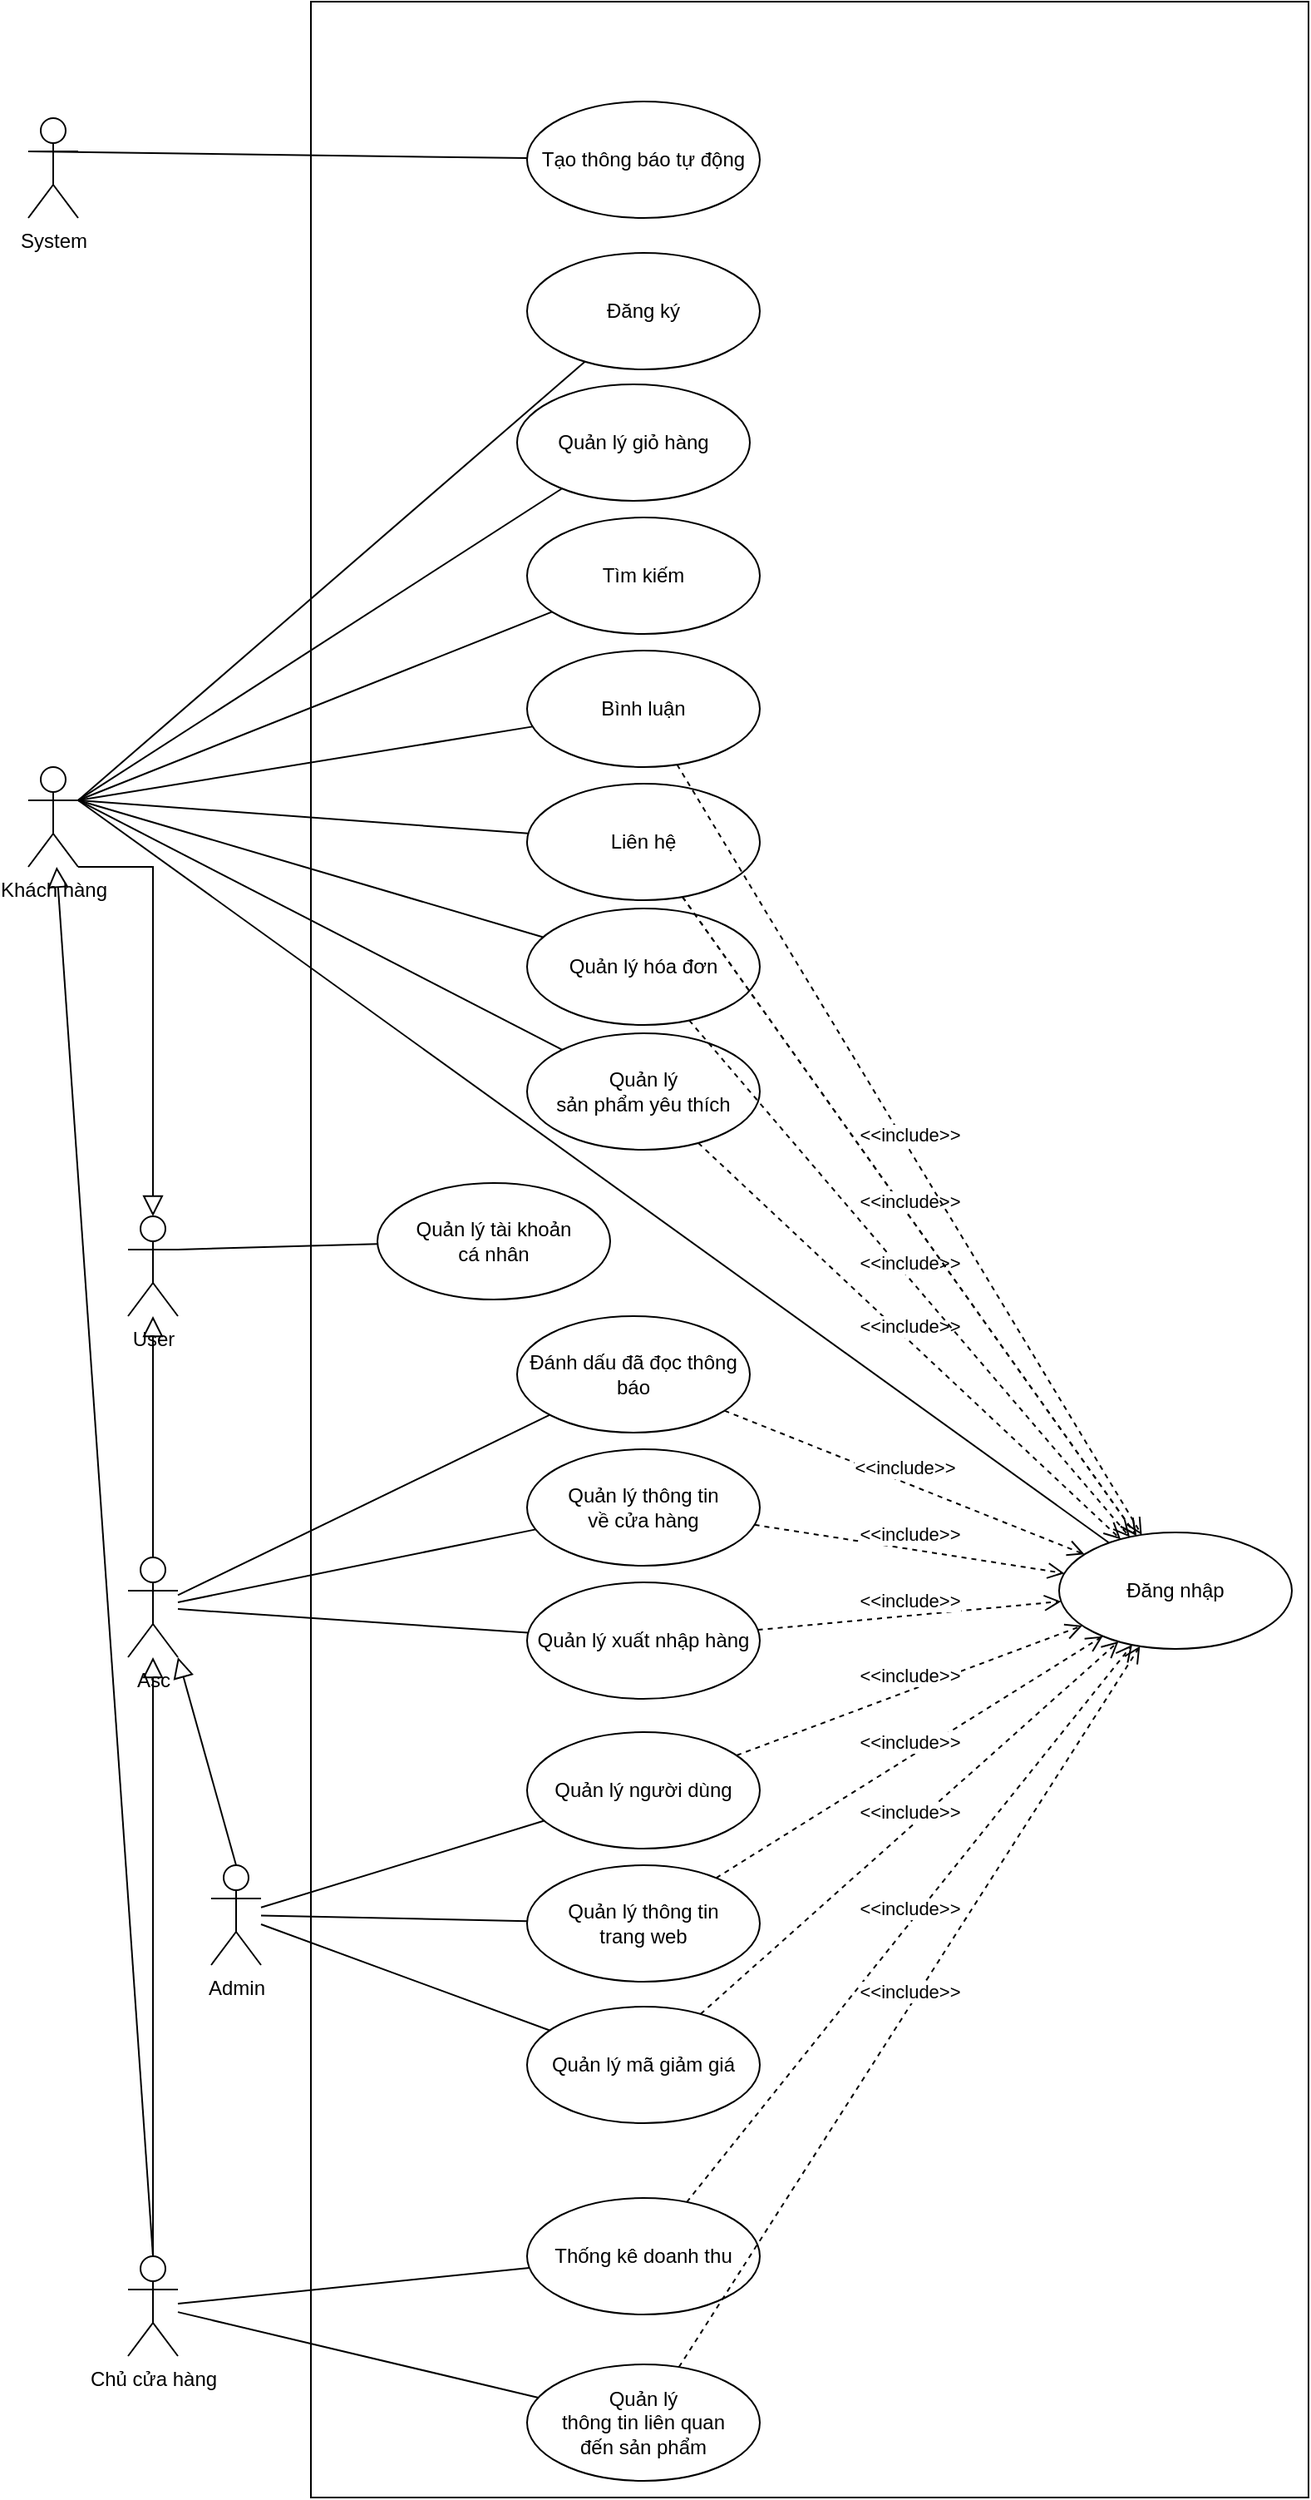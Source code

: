 <mxfile version="14.1.8" type="github">
  <diagram id="ZaTd-afZjSHniXt2iRxn" name="Page-1">
    <mxGraphModel dx="3197" dy="2574" grid="1" gridSize="10" guides="1" tooltips="1" connect="1" arrows="1" fold="1" page="1" pageScale="1" pageWidth="827" pageHeight="1169" math="0" shadow="0">
      <root>
        <mxCell id="0" />
        <mxCell id="1" parent="0" />
        <mxCell id="6qkOXNhCleOBsg4YsyJ7-81" value="" style="rounded=0;whiteSpace=wrap;html=1;fillColor=none;" vertex="1" parent="1">
          <mxGeometry x="150" y="-770" width="600" height="1500" as="geometry" />
        </mxCell>
        <mxCell id="6qkOXNhCleOBsg4YsyJ7-74" style="edgeStyle=orthogonalEdgeStyle;rounded=0;jumpStyle=none;orthogonalLoop=1;jettySize=auto;html=1;startSize=6;endArrow=block;endFill=0;endSize=10;strokeColor=#000000;" edge="1" parent="1" source="6qkOXNhCleOBsg4YsyJ7-4" target="6qkOXNhCleOBsg4YsyJ7-71">
          <mxGeometry relative="1" as="geometry" />
        </mxCell>
        <mxCell id="6qkOXNhCleOBsg4YsyJ7-4" value="Asc" style="shape=umlActor;verticalLabelPosition=bottom;verticalAlign=top;html=1;" vertex="1" parent="1">
          <mxGeometry x="40" y="165" width="30" height="60" as="geometry" />
        </mxCell>
        <mxCell id="6qkOXNhCleOBsg4YsyJ7-5" value="Admin" style="shape=umlActor;verticalLabelPosition=bottom;verticalAlign=top;html=1;" vertex="1" parent="1">
          <mxGeometry x="90" y="350" width="30" height="60" as="geometry" />
        </mxCell>
        <mxCell id="6qkOXNhCleOBsg4YsyJ7-8" value="" style="endArrow=block;html=1;endFill=0;exitX=0.5;exitY=0;exitDx=0;exitDy=0;exitPerimeter=0;entryX=1;entryY=1;entryDx=0;entryDy=0;entryPerimeter=0;endSize=10;" edge="1" parent="1" source="6qkOXNhCleOBsg4YsyJ7-5" target="6qkOXNhCleOBsg4YsyJ7-4">
          <mxGeometry width="50" height="50" relative="1" as="geometry">
            <mxPoint x="200" y="385" as="sourcePoint" />
            <mxPoint x="80" y="295" as="targetPoint" />
          </mxGeometry>
        </mxCell>
        <mxCell id="6qkOXNhCleOBsg4YsyJ7-10" style="edgeStyle=orthogonalEdgeStyle;rounded=0;orthogonalLoop=1;jettySize=auto;html=1;endArrow=block;endFill=0;endSize=10;" edge="1" parent="1" source="6qkOXNhCleOBsg4YsyJ7-9" target="6qkOXNhCleOBsg4YsyJ7-4">
          <mxGeometry relative="1" as="geometry" />
        </mxCell>
        <mxCell id="6qkOXNhCleOBsg4YsyJ7-9" value="Chủ cửa hàng" style="shape=umlActor;verticalLabelPosition=bottom;verticalAlign=top;html=1;" vertex="1" parent="1">
          <mxGeometry x="40" y="585" width="30" height="60" as="geometry" />
        </mxCell>
        <mxCell id="6qkOXNhCleOBsg4YsyJ7-11" value="&lt;div&gt;Quản lý thông tin &lt;br&gt;&lt;/div&gt;&lt;div&gt;về cửa hàng&lt;br&gt;&lt;/div&gt;" style="ellipse;whiteSpace=wrap;html=1;" vertex="1" parent="1">
          <mxGeometry x="280" y="100" width="140" height="70" as="geometry" />
        </mxCell>
        <mxCell id="6qkOXNhCleOBsg4YsyJ7-13" value="" style="endArrow=none;html=1;" edge="1" parent="1" source="6qkOXNhCleOBsg4YsyJ7-4" target="6qkOXNhCleOBsg4YsyJ7-11">
          <mxGeometry width="50" height="50" relative="1" as="geometry">
            <mxPoint x="200" y="315" as="sourcePoint" />
            <mxPoint x="250" y="265" as="targetPoint" />
          </mxGeometry>
        </mxCell>
        <mxCell id="6qkOXNhCleOBsg4YsyJ7-14" value="Quản lý người dùng" style="ellipse;whiteSpace=wrap;html=1;" vertex="1" parent="1">
          <mxGeometry x="280" y="270" width="140" height="70" as="geometry" />
        </mxCell>
        <mxCell id="6qkOXNhCleOBsg4YsyJ7-15" value="&lt;div&gt;Quản lý thông tin&lt;/div&gt;&lt;div&gt;trang web&lt;br&gt;&lt;/div&gt;" style="ellipse;whiteSpace=wrap;html=1;" vertex="1" parent="1">
          <mxGeometry x="280" y="350" width="140" height="70" as="geometry" />
        </mxCell>
        <mxCell id="6qkOXNhCleOBsg4YsyJ7-17" value="" style="endArrow=none;html=1;" edge="1" parent="1" source="6qkOXNhCleOBsg4YsyJ7-5" target="6qkOXNhCleOBsg4YsyJ7-14">
          <mxGeometry width="50" height="50" relative="1" as="geometry">
            <mxPoint x="200" y="315" as="sourcePoint" />
            <mxPoint x="250" y="265" as="targetPoint" />
          </mxGeometry>
        </mxCell>
        <mxCell id="6qkOXNhCleOBsg4YsyJ7-18" value="" style="endArrow=none;html=1;" edge="1" parent="1" source="6qkOXNhCleOBsg4YsyJ7-5" target="6qkOXNhCleOBsg4YsyJ7-15">
          <mxGeometry width="50" height="50" relative="1" as="geometry">
            <mxPoint x="200" y="455" as="sourcePoint" />
            <mxPoint x="250" y="405" as="targetPoint" />
          </mxGeometry>
        </mxCell>
        <mxCell id="6qkOXNhCleOBsg4YsyJ7-76" style="edgeStyle=orthogonalEdgeStyle;rounded=0;jumpStyle=none;orthogonalLoop=1;jettySize=auto;html=1;entryX=0.5;entryY=0;entryDx=0;entryDy=0;entryPerimeter=0;startSize=6;endArrow=block;endFill=0;endSize=10;strokeColor=#000000;" edge="1" parent="1" source="6qkOXNhCleOBsg4YsyJ7-19" target="6qkOXNhCleOBsg4YsyJ7-71">
          <mxGeometry relative="1" as="geometry">
            <Array as="points">
              <mxPoint x="55" y="-250" />
            </Array>
          </mxGeometry>
        </mxCell>
        <mxCell id="6qkOXNhCleOBsg4YsyJ7-19" value="Khách hàng" style="shape=umlActor;verticalLabelPosition=bottom;verticalAlign=top;html=1;" vertex="1" parent="1">
          <mxGeometry x="-20" y="-310" width="30" height="60" as="geometry" />
        </mxCell>
        <mxCell id="6qkOXNhCleOBsg4YsyJ7-20" value="Đăng nhập" style="ellipse;whiteSpace=wrap;html=1;" vertex="1" parent="1">
          <mxGeometry x="600" y="150" width="140" height="70" as="geometry" />
        </mxCell>
        <mxCell id="6qkOXNhCleOBsg4YsyJ7-21" value="Đăng ký" style="ellipse;whiteSpace=wrap;html=1;" vertex="1" parent="1">
          <mxGeometry x="280" y="-619" width="140" height="70" as="geometry" />
        </mxCell>
        <mxCell id="6qkOXNhCleOBsg4YsyJ7-23" value="Tìm kiếm" style="ellipse;whiteSpace=wrap;html=1;" vertex="1" parent="1">
          <mxGeometry x="280" y="-460" width="140" height="70" as="geometry" />
        </mxCell>
        <mxCell id="6qkOXNhCleOBsg4YsyJ7-24" value="System" style="shape=umlActor;verticalLabelPosition=bottom;verticalAlign=top;html=1;" vertex="1" parent="1">
          <mxGeometry x="-20" y="-700" width="30" height="60" as="geometry" />
        </mxCell>
        <mxCell id="6qkOXNhCleOBsg4YsyJ7-25" value="Tạo thông báo tự động" style="ellipse;whiteSpace=wrap;html=1;" vertex="1" parent="1">
          <mxGeometry x="280" y="-710" width="140" height="70" as="geometry" />
        </mxCell>
        <mxCell id="6qkOXNhCleOBsg4YsyJ7-26" value="" style="endArrow=none;html=1;entryX=0;entryY=0.333;entryDx=0;entryDy=0;entryPerimeter=0;" edge="1" parent="1" source="6qkOXNhCleOBsg4YsyJ7-25" target="6qkOXNhCleOBsg4YsyJ7-24">
          <mxGeometry width="50" height="50" relative="1" as="geometry">
            <mxPoint x="320" y="445" as="sourcePoint" />
            <mxPoint x="735" y="575" as="targetPoint" />
          </mxGeometry>
        </mxCell>
        <mxCell id="6qkOXNhCleOBsg4YsyJ7-28" value="" style="endArrow=none;html=1;entryX=1;entryY=0.333;entryDx=0;entryDy=0;entryPerimeter=0;" edge="1" parent="1" source="6qkOXNhCleOBsg4YsyJ7-20" target="6qkOXNhCleOBsg4YsyJ7-19">
          <mxGeometry width="50" height="50" relative="1" as="geometry">
            <mxPoint x="364" y="-720" as="sourcePoint" />
            <mxPoint x="634" y="-890" as="targetPoint" />
          </mxGeometry>
        </mxCell>
        <mxCell id="6qkOXNhCleOBsg4YsyJ7-29" value="" style="endArrow=none;html=1;entryX=1;entryY=0.333;entryDx=0;entryDy=0;entryPerimeter=0;" edge="1" parent="1" source="6qkOXNhCleOBsg4YsyJ7-21" target="6qkOXNhCleOBsg4YsyJ7-19">
          <mxGeometry width="50" height="50" relative="1" as="geometry">
            <mxPoint x="577.245" y="-890.0" as="sourcePoint" />
            <mxPoint x="644" y="-873.621" as="targetPoint" />
          </mxGeometry>
        </mxCell>
        <mxCell id="6qkOXNhCleOBsg4YsyJ7-30" value="" style="endArrow=none;html=1;entryX=1;entryY=0.333;entryDx=0;entryDy=0;entryPerimeter=0;" edge="1" parent="1" source="6qkOXNhCleOBsg4YsyJ7-22" target="6qkOXNhCleOBsg4YsyJ7-19">
          <mxGeometry width="50" height="50" relative="1" as="geometry">
            <mxPoint x="567.437" y="-847.608" as="sourcePoint" />
            <mxPoint x="634" y="-890" as="targetPoint" />
          </mxGeometry>
        </mxCell>
        <mxCell id="6qkOXNhCleOBsg4YsyJ7-31" value="" style="endArrow=none;html=1;entryX=1;entryY=0.333;entryDx=0;entryDy=0;entryPerimeter=0;" edge="1" parent="1" source="6qkOXNhCleOBsg4YsyJ7-23" target="6qkOXNhCleOBsg4YsyJ7-19">
          <mxGeometry width="50" height="50" relative="1" as="geometry">
            <mxPoint x="544.367" y="-776.535" as="sourcePoint" />
            <mxPoint x="634" y="-890" as="targetPoint" />
          </mxGeometry>
        </mxCell>
        <mxCell id="6qkOXNhCleOBsg4YsyJ7-34" value="" style="endArrow=block;html=1;strokeColor=#000000;exitX=0.5;exitY=0;exitDx=0;exitDy=0;exitPerimeter=0;endFill=0;endSize=10;" edge="1" parent="1" source="6qkOXNhCleOBsg4YsyJ7-9" target="6qkOXNhCleOBsg4YsyJ7-19">
          <mxGeometry width="50" height="50" relative="1" as="geometry">
            <mxPoint x="470" y="880" as="sourcePoint" />
            <mxPoint x="520" y="830" as="targetPoint" />
          </mxGeometry>
        </mxCell>
        <mxCell id="6qkOXNhCleOBsg4YsyJ7-35" value="Quản lý xuất nhập hàng" style="ellipse;whiteSpace=wrap;html=1;" vertex="1" parent="1">
          <mxGeometry x="280" y="180" width="140" height="70" as="geometry" />
        </mxCell>
        <mxCell id="6qkOXNhCleOBsg4YsyJ7-36" value="" style="endArrow=none;html=1;" edge="1" parent="1" source="6qkOXNhCleOBsg4YsyJ7-4" target="6qkOXNhCleOBsg4YsyJ7-35">
          <mxGeometry width="50" height="50" relative="1" as="geometry">
            <mxPoint x="80" y="203.902" as="sourcePoint" />
            <mxPoint x="200.738" y="195.068" as="targetPoint" />
          </mxGeometry>
        </mxCell>
        <mxCell id="6qkOXNhCleOBsg4YsyJ7-37" value="Thống kê doanh thu" style="ellipse;whiteSpace=wrap;html=1;" vertex="1" parent="1">
          <mxGeometry x="280" y="550" width="140" height="70" as="geometry" />
        </mxCell>
        <mxCell id="6qkOXNhCleOBsg4YsyJ7-39" value="" style="endArrow=none;html=1;strokeColor=#000000;" edge="1" parent="1" source="6qkOXNhCleOBsg4YsyJ7-9" target="6qkOXNhCleOBsg4YsyJ7-37">
          <mxGeometry width="50" height="50" relative="1" as="geometry">
            <mxPoint x="420" y="865" as="sourcePoint" />
            <mxPoint x="470" y="815" as="targetPoint" />
          </mxGeometry>
        </mxCell>
        <mxCell id="6qkOXNhCleOBsg4YsyJ7-40" value="&lt;div&gt;Quản lý &lt;br&gt;&lt;/div&gt;&lt;div&gt;thông tin liên quan&lt;/div&gt;&lt;div&gt;đến sản phẩm&lt;br&gt;&lt;/div&gt;" style="ellipse;whiteSpace=wrap;html=1;" vertex="1" parent="1">
          <mxGeometry x="280" y="650" width="140" height="70" as="geometry" />
        </mxCell>
        <mxCell id="6qkOXNhCleOBsg4YsyJ7-41" value="" style="endArrow=none;html=1;strokeColor=#000000;" edge="1" parent="1" source="6qkOXNhCleOBsg4YsyJ7-9" target="6qkOXNhCleOBsg4YsyJ7-40">
          <mxGeometry width="50" height="50" relative="1" as="geometry">
            <mxPoint x="80" y="625.349" as="sourcePoint" />
            <mxPoint x="210.076" y="628.374" as="targetPoint" />
          </mxGeometry>
        </mxCell>
        <mxCell id="6qkOXNhCleOBsg4YsyJ7-42" value="Quản lý mã giảm giá" style="ellipse;whiteSpace=wrap;html=1;" vertex="1" parent="1">
          <mxGeometry x="280" y="435" width="140" height="70" as="geometry" />
        </mxCell>
        <mxCell id="6qkOXNhCleOBsg4YsyJ7-43" value="" style="endArrow=none;html=1;" edge="1" parent="1" source="6qkOXNhCleOBsg4YsyJ7-5" target="6qkOXNhCleOBsg4YsyJ7-42">
          <mxGeometry width="50" height="50" relative="1" as="geometry">
            <mxPoint x="130" y="393.636" as="sourcePoint" />
            <mxPoint x="217.013" y="414.73" as="targetPoint" />
          </mxGeometry>
        </mxCell>
        <mxCell id="6qkOXNhCleOBsg4YsyJ7-44" value="&lt;div&gt;Bình luận&lt;/div&gt;" style="ellipse;whiteSpace=wrap;html=1;" vertex="1" parent="1">
          <mxGeometry x="280" y="-380" width="140" height="70" as="geometry" />
        </mxCell>
        <mxCell id="6qkOXNhCleOBsg4YsyJ7-45" value="" style="endArrow=none;html=1;entryX=1;entryY=0.333;entryDx=0;entryDy=0;entryPerimeter=0;" edge="1" parent="1" source="6qkOXNhCleOBsg4YsyJ7-44" target="6qkOXNhCleOBsg4YsyJ7-19">
          <mxGeometry width="50" height="50" relative="1" as="geometry">
            <mxPoint x="233.313" y="-373.481" as="sourcePoint" />
            <mxPoint x="30" y="-530" as="targetPoint" />
          </mxGeometry>
        </mxCell>
        <mxCell id="6qkOXNhCleOBsg4YsyJ7-46" value="Quản lý giỏ hàng" style="ellipse;whiteSpace=wrap;html=1;" vertex="1" parent="1">
          <mxGeometry x="274" y="-540" width="140" height="70" as="geometry" />
        </mxCell>
        <mxCell id="6qkOXNhCleOBsg4YsyJ7-47" value="Quản lý hóa đơn" style="ellipse;whiteSpace=wrap;html=1;" vertex="1" parent="1">
          <mxGeometry x="280" y="-225" width="140" height="70" as="geometry" />
        </mxCell>
        <mxCell id="6qkOXNhCleOBsg4YsyJ7-48" value="&lt;div&gt;Quản lý &lt;br&gt;&lt;/div&gt;&lt;div&gt;sản phẩm yêu thích&lt;/div&gt;" style="ellipse;whiteSpace=wrap;html=1;" vertex="1" parent="1">
          <mxGeometry x="280" y="-150" width="140" height="70" as="geometry" />
        </mxCell>
        <mxCell id="6qkOXNhCleOBsg4YsyJ7-49" value="Đánh dấu đã đọc thông báo" style="ellipse;whiteSpace=wrap;html=1;" vertex="1" parent="1">
          <mxGeometry x="274" y="20" width="140" height="70" as="geometry" />
        </mxCell>
        <mxCell id="6qkOXNhCleOBsg4YsyJ7-50" value="" style="endArrow=none;html=1;" edge="1" parent="1" source="6qkOXNhCleOBsg4YsyJ7-4" target="6qkOXNhCleOBsg4YsyJ7-49">
          <mxGeometry width="50" height="50" relative="1" as="geometry">
            <mxPoint x="80" y="201.949" as="sourcePoint" />
            <mxPoint x="295.159" y="158.188" as="targetPoint" />
          </mxGeometry>
        </mxCell>
        <mxCell id="6qkOXNhCleOBsg4YsyJ7-51" value="" style="endArrow=none;html=1;entryX=1;entryY=0.333;entryDx=0;entryDy=0;entryPerimeter=0;" edge="1" parent="1" source="6qkOXNhCleOBsg4YsyJ7-46" target="6qkOXNhCleOBsg4YsyJ7-19">
          <mxGeometry width="50" height="50" relative="1" as="geometry">
            <mxPoint x="311.41" y="-327.776" as="sourcePoint" />
            <mxPoint x="114" y="-460" as="targetPoint" />
          </mxGeometry>
        </mxCell>
        <mxCell id="6qkOXNhCleOBsg4YsyJ7-52" value="" style="endArrow=none;html=1;entryX=1;entryY=0.333;entryDx=0;entryDy=0;entryPerimeter=0;" edge="1" parent="1" source="6qkOXNhCleOBsg4YsyJ7-47" target="6qkOXNhCleOBsg4YsyJ7-19">
          <mxGeometry width="50" height="50" relative="1" as="geometry">
            <mxPoint x="322.142" y="-256.165" as="sourcePoint" />
            <mxPoint x="124" y="-450" as="targetPoint" />
          </mxGeometry>
        </mxCell>
        <mxCell id="6qkOXNhCleOBsg4YsyJ7-53" value="" style="endArrow=none;html=1;entryX=1;entryY=0.333;entryDx=0;entryDy=0;entryPerimeter=0;" edge="1" parent="1" source="6qkOXNhCleOBsg4YsyJ7-48" target="6qkOXNhCleOBsg4YsyJ7-19">
          <mxGeometry width="50" height="50" relative="1" as="geometry">
            <mxPoint x="329.304" y="-177.749" as="sourcePoint" />
            <mxPoint x="124" y="-450" as="targetPoint" />
          </mxGeometry>
        </mxCell>
        <mxCell id="6qkOXNhCleOBsg4YsyJ7-57" value="&amp;lt;&amp;lt;include&amp;gt;&amp;gt;" style="html=1;verticalAlign=bottom;endArrow=open;dashed=1;endSize=8;strokeColor=#000000;" edge="1" parent="1" source="6qkOXNhCleOBsg4YsyJ7-49" target="6qkOXNhCleOBsg4YsyJ7-20">
          <mxGeometry relative="1" as="geometry">
            <mxPoint x="740" y="100" as="sourcePoint" />
            <mxPoint x="660" y="100" as="targetPoint" />
          </mxGeometry>
        </mxCell>
        <mxCell id="6qkOXNhCleOBsg4YsyJ7-59" value="&amp;lt;&amp;lt;include&amp;gt;&amp;gt;" style="html=1;verticalAlign=bottom;endArrow=open;dashed=1;endSize=8;strokeColor=#000000;" edge="1" parent="1" source="6qkOXNhCleOBsg4YsyJ7-11" target="6qkOXNhCleOBsg4YsyJ7-20">
          <mxGeometry relative="1" as="geometry">
            <mxPoint x="399.543" y="91.579" as="sourcePoint" />
            <mxPoint x="564.515" y="188.396" as="targetPoint" />
          </mxGeometry>
        </mxCell>
        <mxCell id="6qkOXNhCleOBsg4YsyJ7-60" value="&amp;lt;&amp;lt;include&amp;gt;&amp;gt;" style="html=1;verticalAlign=bottom;endArrow=open;dashed=1;endSize=8;strokeColor=#000000;" edge="1" parent="1" source="6qkOXNhCleOBsg4YsyJ7-35" target="6qkOXNhCleOBsg4YsyJ7-20">
          <mxGeometry relative="1" as="geometry">
            <mxPoint x="421.159" y="162.026" as="sourcePoint" />
            <mxPoint x="548.873" y="197.945" as="targetPoint" />
          </mxGeometry>
        </mxCell>
        <mxCell id="6qkOXNhCleOBsg4YsyJ7-61" value="&amp;lt;&amp;lt;include&amp;gt;&amp;gt;" style="html=1;verticalAlign=bottom;endArrow=open;dashed=1;endSize=8;strokeColor=#000000;" edge="1" parent="1" source="6qkOXNhCleOBsg4YsyJ7-14" target="6qkOXNhCleOBsg4YsyJ7-20">
          <mxGeometry relative="1" as="geometry">
            <mxPoint x="429.795" y="222.326" as="sourcePoint" />
            <mxPoint x="540.208" y="217.699" as="targetPoint" />
          </mxGeometry>
        </mxCell>
        <mxCell id="6qkOXNhCleOBsg4YsyJ7-62" value="&amp;lt;&amp;lt;include&amp;gt;&amp;gt;" style="html=1;verticalAlign=bottom;endArrow=open;dashed=1;endSize=8;strokeColor=#000000;" edge="1" parent="1" source="6qkOXNhCleOBsg4YsyJ7-15" target="6qkOXNhCleOBsg4YsyJ7-20">
          <mxGeometry relative="1" as="geometry">
            <mxPoint x="414.699" y="293.159" as="sourcePoint" />
            <mxPoint x="555.369" y="236.883" as="targetPoint" />
          </mxGeometry>
        </mxCell>
        <mxCell id="6qkOXNhCleOBsg4YsyJ7-63" value="&amp;lt;&amp;lt;include&amp;gt;&amp;gt;" style="html=1;verticalAlign=bottom;endArrow=open;dashed=1;endSize=8;strokeColor=#000000;" edge="1" parent="1" source="6qkOXNhCleOBsg4YsyJ7-42" target="6qkOXNhCleOBsg4YsyJ7-20">
          <mxGeometry relative="1" as="geometry">
            <mxPoint x="399.913" y="366.247" as="sourcePoint" />
            <mxPoint x="570.109" y="243.761" as="targetPoint" />
          </mxGeometry>
        </mxCell>
        <mxCell id="6qkOXNhCleOBsg4YsyJ7-64" value="&amp;lt;&amp;lt;include&amp;gt;&amp;gt;" style="html=1;verticalAlign=bottom;endArrow=open;dashed=1;endSize=8;strokeColor=#000000;" edge="1" parent="1" source="6qkOXNhCleOBsg4YsyJ7-37" target="6qkOXNhCleOBsg4YsyJ7-20">
          <mxGeometry relative="1" as="geometry">
            <mxPoint x="389.873" y="448.347" as="sourcePoint" />
            <mxPoint x="580.155" y="246.659" as="targetPoint" />
          </mxGeometry>
        </mxCell>
        <mxCell id="6qkOXNhCleOBsg4YsyJ7-65" value="&amp;lt;&amp;lt;include&amp;gt;&amp;gt;" style="html=1;verticalAlign=bottom;endArrow=open;dashed=1;endSize=8;strokeColor=#000000;" edge="1" parent="1" source="6qkOXNhCleOBsg4YsyJ7-40" target="6qkOXNhCleOBsg4YsyJ7-20">
          <mxGeometry relative="1" as="geometry">
            <mxPoint x="381.858" y="561.75" as="sourcePoint" />
            <mxPoint x="588.154" y="248.252" as="targetPoint" />
          </mxGeometry>
        </mxCell>
        <mxCell id="6qkOXNhCleOBsg4YsyJ7-66" value="&amp;lt;&amp;lt;include&amp;gt;&amp;gt;" style="html=1;verticalAlign=bottom;endArrow=open;dashed=1;endSize=8;strokeColor=#000000;" edge="1" parent="1" source="6qkOXNhCleOBsg4YsyJ7-48" target="6qkOXNhCleOBsg4YsyJ7-20">
          <mxGeometry relative="1" as="geometry">
            <mxPoint x="397.629" y="92.37" as="sourcePoint" />
            <mxPoint x="676.417" y="267.612" as="targetPoint" />
          </mxGeometry>
        </mxCell>
        <mxCell id="6qkOXNhCleOBsg4YsyJ7-67" value="&amp;lt;&amp;lt;include&amp;gt;&amp;gt;" style="html=1;verticalAlign=bottom;endArrow=open;dashed=1;endSize=8;strokeColor=#000000;" edge="1" parent="1" source="6qkOXNhCleOBsg4YsyJ7-47" target="6qkOXNhCleOBsg4YsyJ7-20">
          <mxGeometry relative="1" as="geometry">
            <mxPoint x="388.711" y="-73.08" as="sourcePoint" />
            <mxPoint x="691.274" y="263.083" as="targetPoint" />
          </mxGeometry>
        </mxCell>
        <mxCell id="6qkOXNhCleOBsg4YsyJ7-68" value="&amp;lt;&amp;lt;include&amp;gt;&amp;gt;" style="html=1;verticalAlign=bottom;endArrow=open;dashed=1;endSize=8;strokeColor=#000000;" edge="1" parent="1" source="6qkOXNhCleOBsg4YsyJ7-22" target="6qkOXNhCleOBsg4YsyJ7-20">
          <mxGeometry relative="1" as="geometry">
            <mxPoint x="384.806" y="-147.271" as="sourcePoint" />
            <mxPoint x="695.195" y="262.271" as="targetPoint" />
          </mxGeometry>
        </mxCell>
        <mxCell id="6qkOXNhCleOBsg4YsyJ7-69" value="&amp;lt;&amp;lt;include&amp;gt;&amp;gt;" style="html=1;verticalAlign=bottom;endArrow=open;dashed=1;endSize=8;strokeColor=#000000;" edge="1" parent="1" source="6qkOXNhCleOBsg4YsyJ7-22" target="6qkOXNhCleOBsg4YsyJ7-20">
          <mxGeometry relative="1" as="geometry">
            <mxPoint x="379.201" y="-301.342" as="sourcePoint" />
            <mxPoint x="700.77" y="261.347" as="targetPoint" />
          </mxGeometry>
        </mxCell>
        <mxCell id="6qkOXNhCleOBsg4YsyJ7-22" value="Liên hệ" style="ellipse;whiteSpace=wrap;html=1;" vertex="1" parent="1">
          <mxGeometry x="280" y="-300" width="140" height="70" as="geometry" />
        </mxCell>
        <mxCell id="6qkOXNhCleOBsg4YsyJ7-70" value="&amp;lt;&amp;lt;include&amp;gt;&amp;gt;" style="html=1;verticalAlign=bottom;endArrow=open;dashed=1;endSize=8;strokeColor=#000000;" edge="1" parent="1" source="6qkOXNhCleOBsg4YsyJ7-44" target="6qkOXNhCleOBsg4YsyJ7-20">
          <mxGeometry relative="1" as="geometry">
            <mxPoint x="369.201" y="-311.342" as="sourcePoint" />
            <mxPoint x="690.77" y="251.347" as="targetPoint" />
          </mxGeometry>
        </mxCell>
        <mxCell id="6qkOXNhCleOBsg4YsyJ7-71" value="User" style="shape=umlActor;verticalLabelPosition=bottom;verticalAlign=top;html=1;" vertex="1" parent="1">
          <mxGeometry x="40" y="-40" width="30" height="60" as="geometry" />
        </mxCell>
        <mxCell id="6qkOXNhCleOBsg4YsyJ7-77" value="&lt;div&gt;Quản lý tài khoản&lt;/div&gt;&lt;div&gt;cá nhân&lt;br&gt;&lt;/div&gt;" style="ellipse;whiteSpace=wrap;html=1;" vertex="1" parent="1">
          <mxGeometry x="190" y="-60" width="140" height="70" as="geometry" />
        </mxCell>
        <mxCell id="6qkOXNhCleOBsg4YsyJ7-79" value="" style="endArrow=none;html=1;strokeColor=#000000;exitX=1;exitY=0.333;exitDx=0;exitDy=0;exitPerimeter=0;" edge="1" parent="1" source="6qkOXNhCleOBsg4YsyJ7-71" target="6qkOXNhCleOBsg4YsyJ7-77">
          <mxGeometry width="50" height="50" relative="1" as="geometry">
            <mxPoint x="620" y="70" as="sourcePoint" />
            <mxPoint x="670" y="20" as="targetPoint" />
          </mxGeometry>
        </mxCell>
      </root>
    </mxGraphModel>
  </diagram>
</mxfile>
